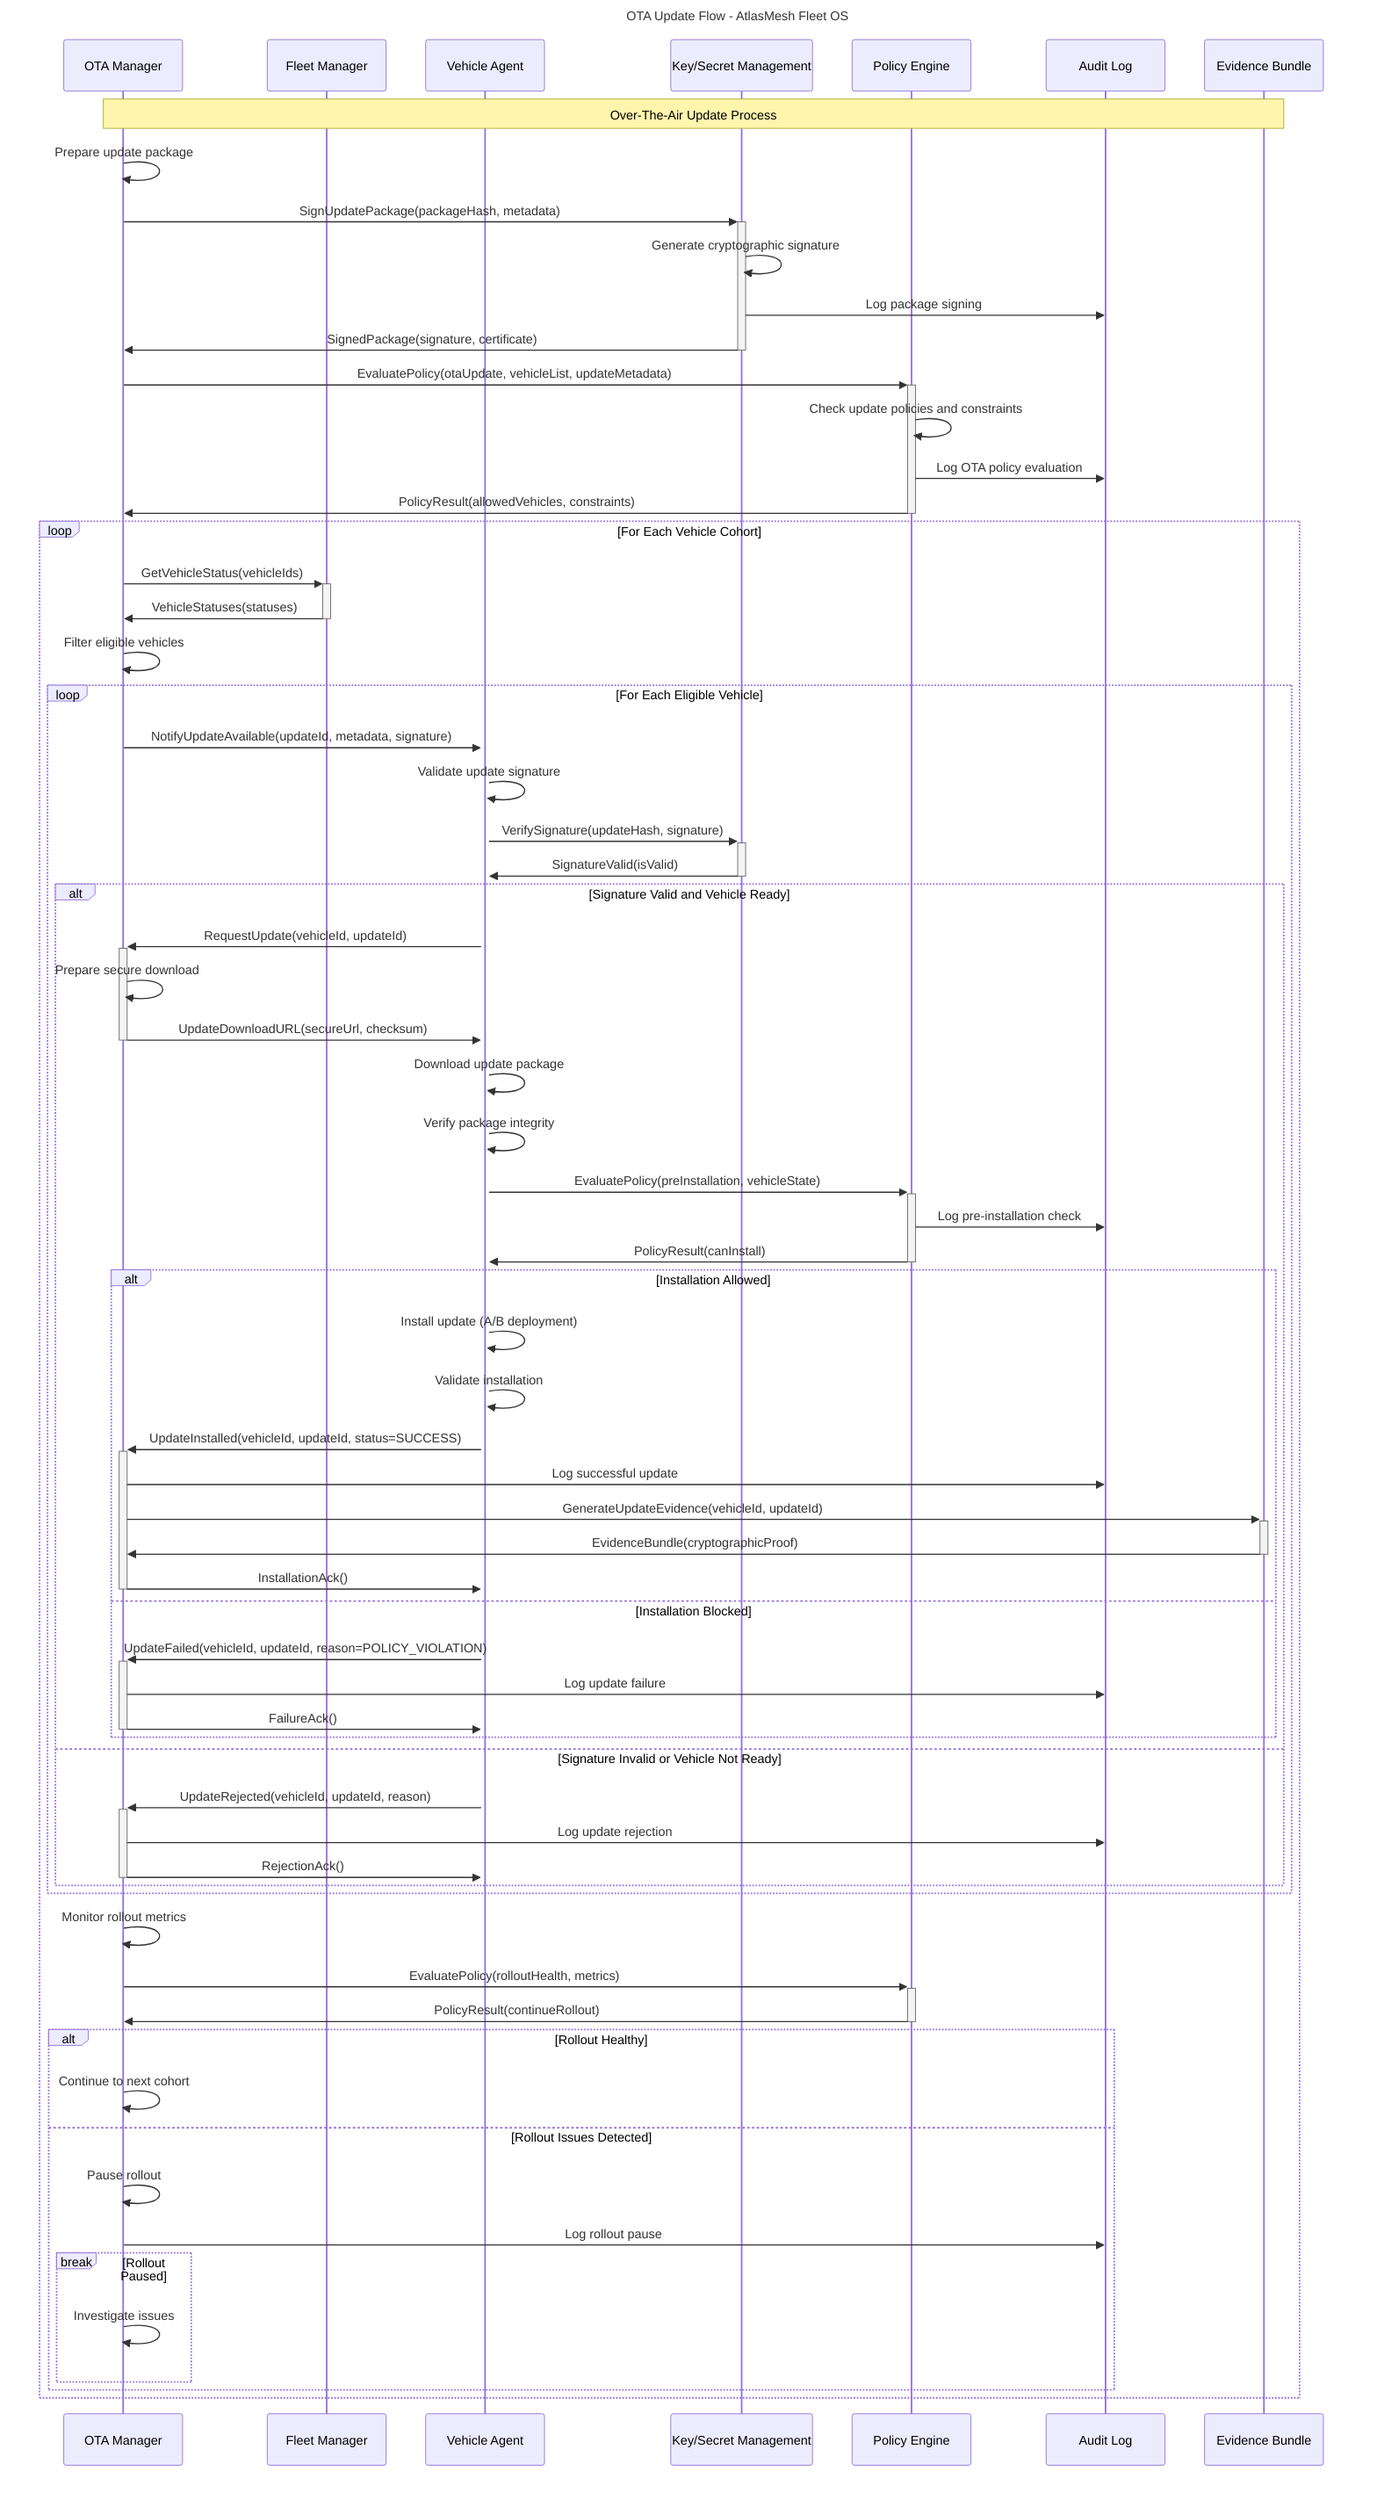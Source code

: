 ---
title: OTA Update Flow - AtlasMesh Fleet OS
---
sequenceDiagram
    participant OM as OTA Manager
    participant FM as Fleet Manager
    participant VA as Vehicle Agent
    participant KS as Key/Secret Management
    participant PE as Policy Engine
    participant AL as Audit Log
    participant EB as Evidence Bundle
    
    Note over OM,EB: Over-The-Air Update Process
    
    %% Update Preparation
    OM->>OM: Prepare update package
    OM->>+KS: SignUpdatePackage(packageHash, metadata)
    KS->>KS: Generate cryptographic signature
    KS->>AL: Log package signing
    KS->>-OM: SignedPackage(signature, certificate)
    
    %% Policy Evaluation
    OM->>+PE: EvaluatePolicy(otaUpdate, vehicleList, updateMetadata)
    PE->>PE: Check update policies and constraints
    PE->>AL: Log OTA policy evaluation
    PE->>-OM: PolicyResult(allowedVehicles, constraints)
    
    %% Staged Rollout
    loop For Each Vehicle Cohort
        OM->>+FM: GetVehicleStatus(vehicleIds)
        FM->>-OM: VehicleStatuses(statuses)
        
        OM->>OM: Filter eligible vehicles
        
        loop For Each Eligible Vehicle
            OM->>+VA: NotifyUpdateAvailable(updateId, metadata, signature)
            VA->>VA: Validate update signature
            VA->>+KS: VerifySignature(updateHash, signature)
            KS->>-VA: SignatureValid(isValid)
            
            alt Signature Valid and Vehicle Ready
                VA->>+OM: RequestUpdate(vehicleId, updateId)
                OM->>OM: Prepare secure download
                OM->>-VA: UpdateDownloadURL(secureUrl, checksum)
                
                VA->>VA: Download update package
                VA->>VA: Verify package integrity
                
                %% Pre-installation Checks
                VA->>+PE: EvaluatePolicy(preInstallation, vehicleState)
                PE->>AL: Log pre-installation check
                PE->>-VA: PolicyResult(canInstall)
                
                alt Installation Allowed
                    VA->>VA: Install update (A/B deployment)
                    VA->>VA: Validate installation
                    VA->>+OM: UpdateInstalled(vehicleId, updateId, status=SUCCESS)
                    OM->>AL: Log successful update
                    OM->>+EB: GenerateUpdateEvidence(vehicleId, updateId)
                    EB->>-OM: EvidenceBundle(cryptographicProof)
                    OM->>-VA: InstallationAck()
                    
                else Installation Blocked
                    VA->>+OM: UpdateFailed(vehicleId, updateId, reason=POLICY_VIOLATION)
                    OM->>AL: Log update failure
                    OM->>-VA: FailureAck()
                end
                
            else Signature Invalid or Vehicle Not Ready
                VA->>+OM: UpdateRejected(vehicleId, updateId, reason)
                OM->>AL: Log update rejection
                OM->>-VA: RejectionAck()
            end
        end
        
        %% Monitor Rollout Health
        OM->>OM: Monitor rollout metrics
        OM->>+PE: EvaluatePolicy(rolloutHealth, metrics)
        PE->>-OM: PolicyResult(continueRollout)
        
        alt Rollout Healthy
            OM->>OM: Continue to next cohort
        else Rollout Issues Detected
            OM->>OM: Pause rollout
            OM->>AL: Log rollout pause
            break Rollout Paused
                OM->>OM: Investigate issues
            end
        end
    end